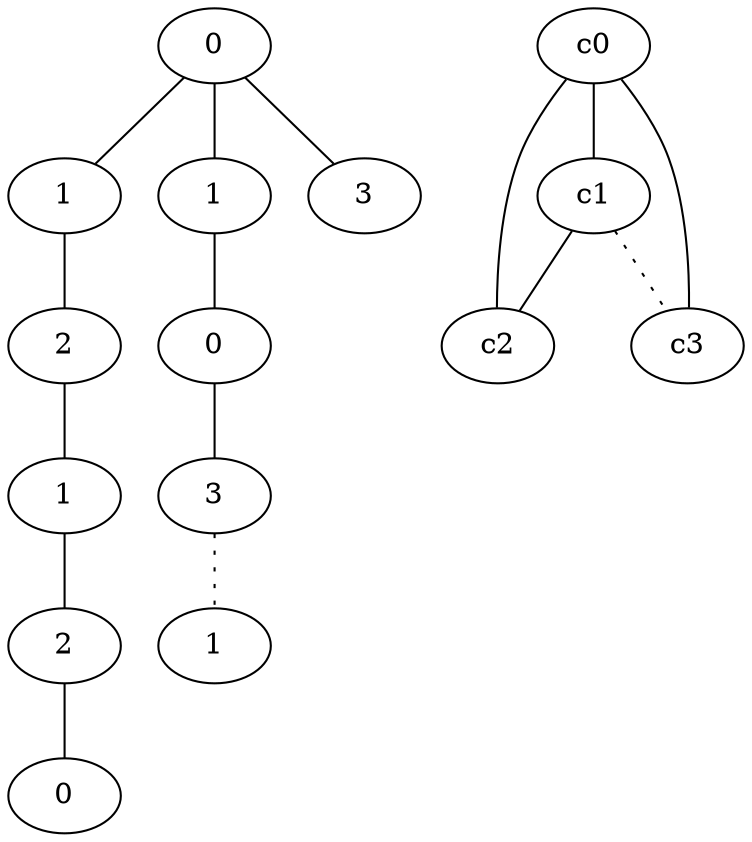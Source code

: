graph {
a0[label=0];
a1[label=1];
a2[label=2];
a3[label=1];
a4[label=2];
a5[label=0];
a6[label=1];
a7[label=0];
a8[label=3];
a9[label=1];
a10[label=3];
a0 -- a1;
a0 -- a6;
a0 -- a10;
a1 -- a2;
a2 -- a3;
a3 -- a4;
a4 -- a5;
a6 -- a7;
a7 -- a8;
a8 -- a9 [style=dotted];
c0 -- c1;
c0 -- c2;
c0 -- c3;
c1 -- c2;
c1 -- c3 [style=dotted];
}
